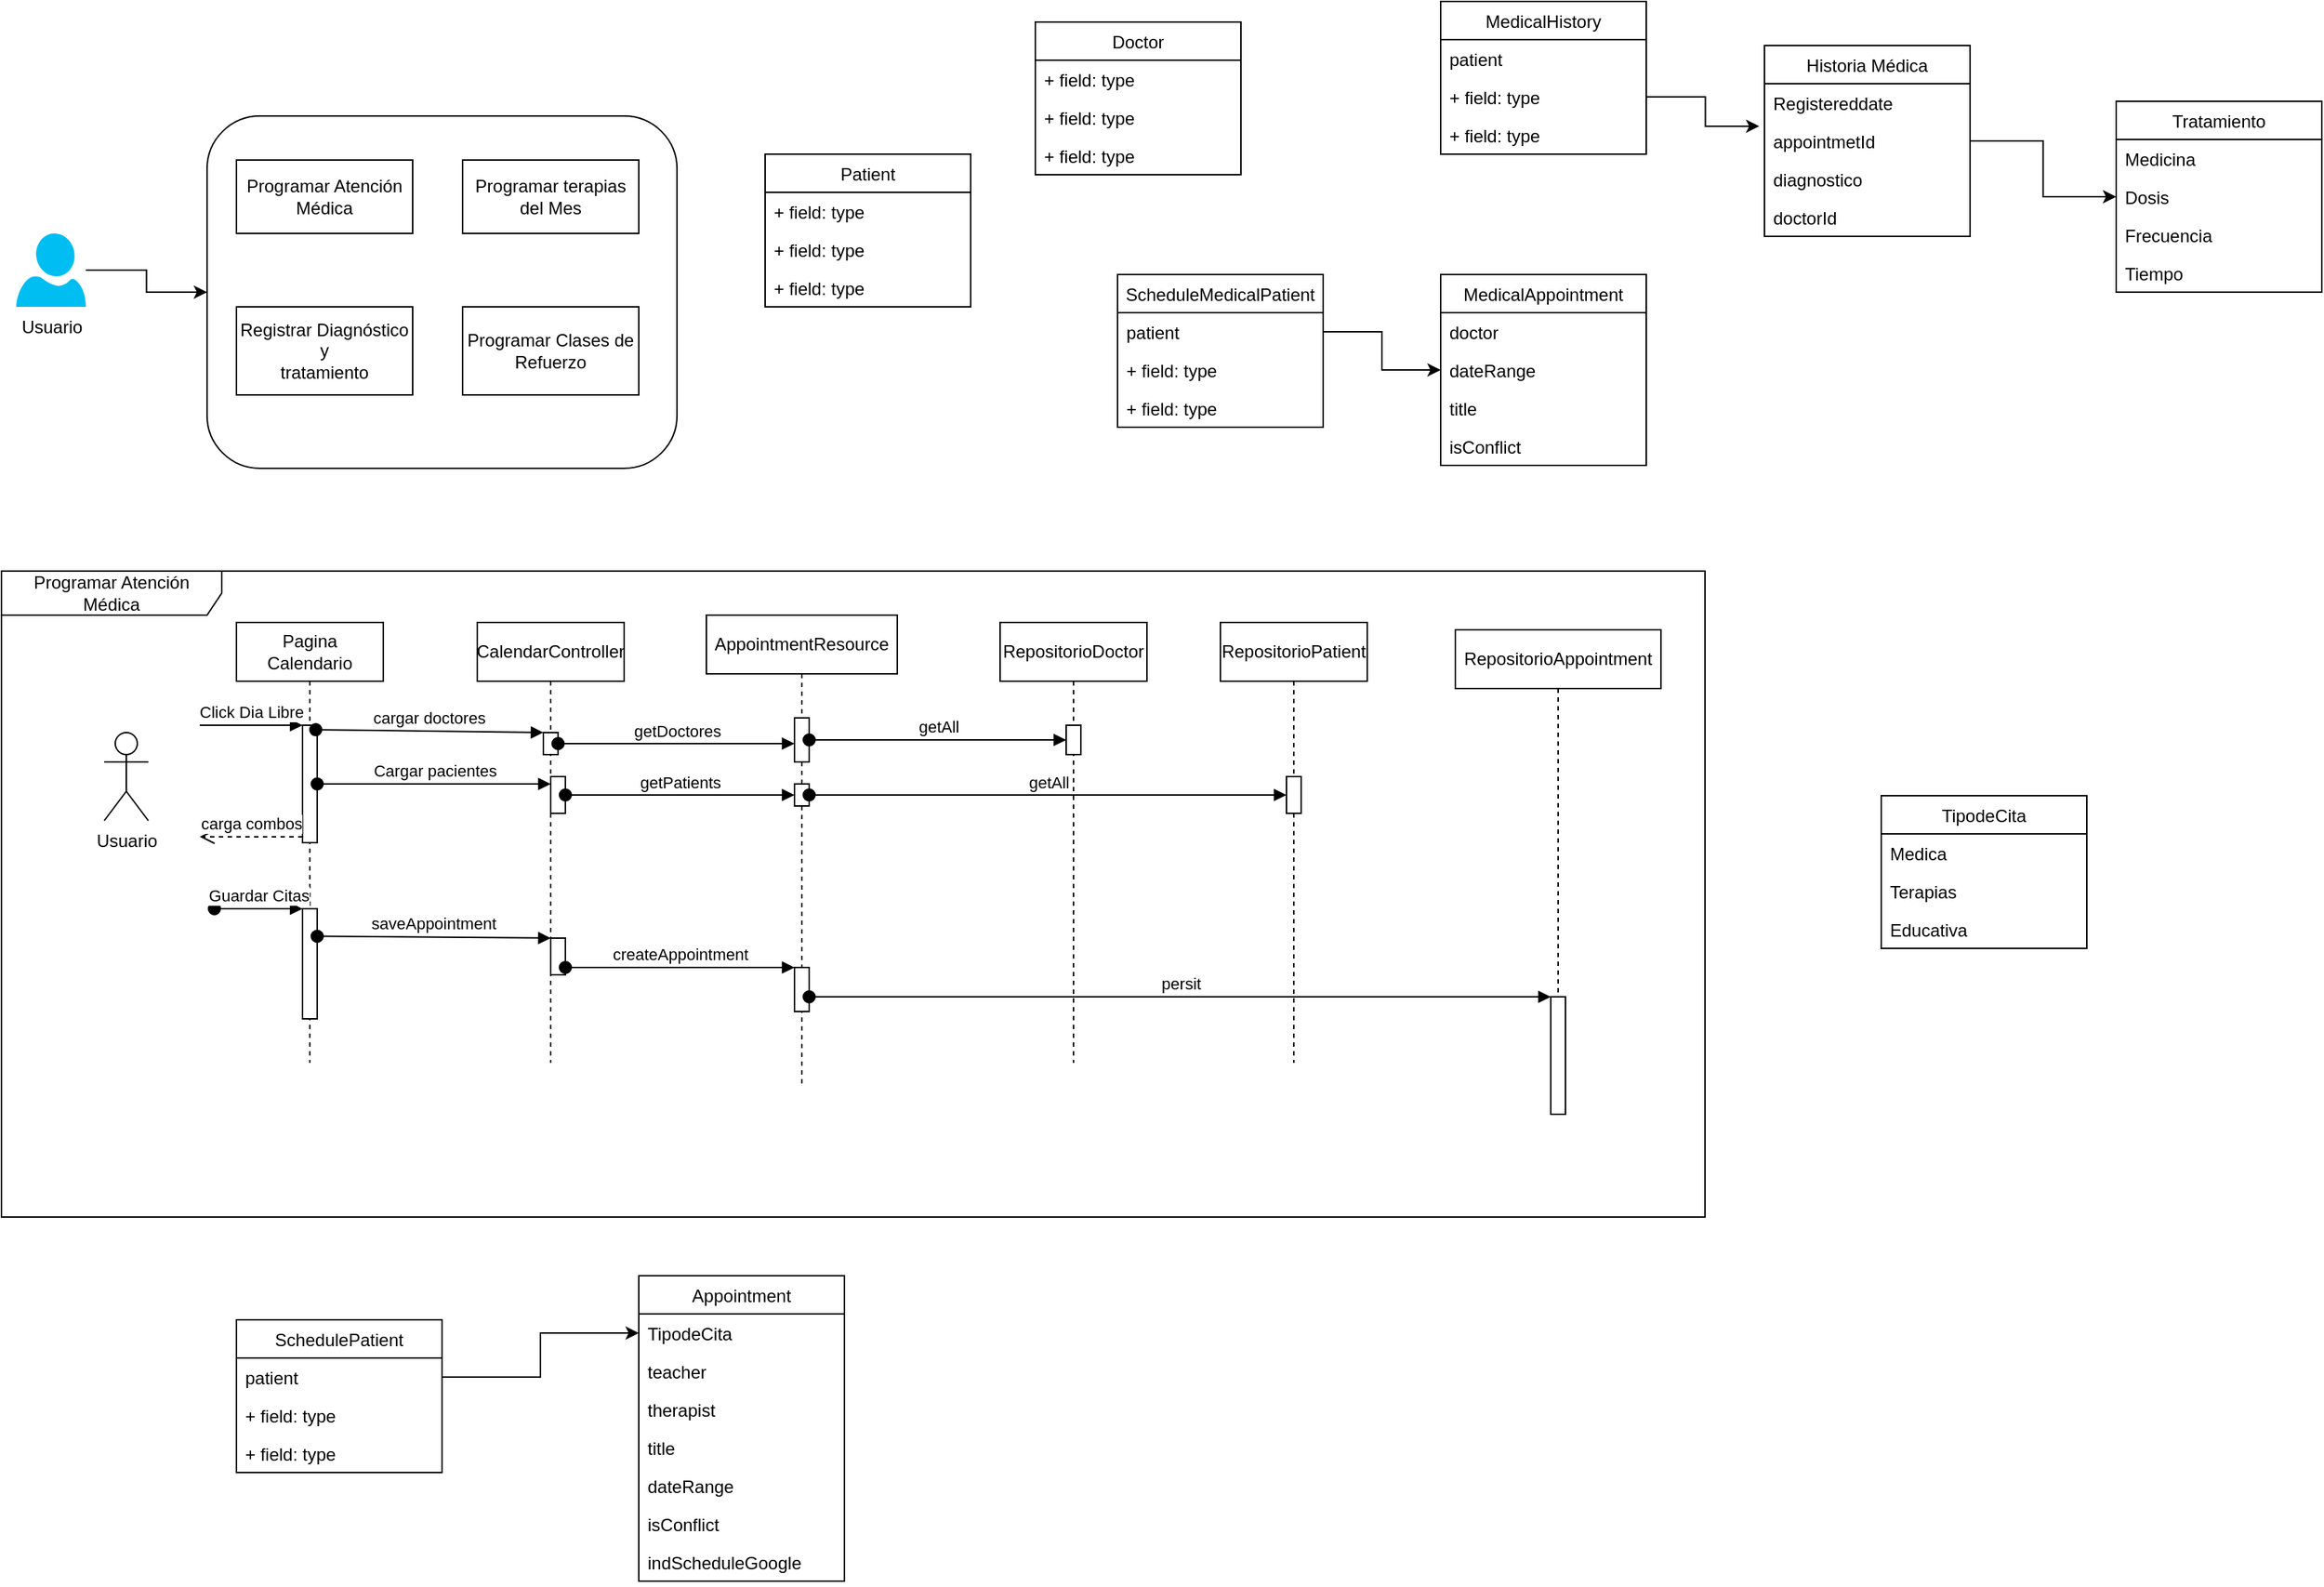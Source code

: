 <mxfile version="20.5.2" type="device"><diagram id="1wQzsUYv8DGshhQA8DcK" name="Página-1"><mxGraphModel dx="2062" dy="1284" grid="1" gridSize="10" guides="1" tooltips="1" connect="1" arrows="1" fold="1" page="1" pageScale="1" pageWidth="827" pageHeight="1169" math="0" shadow="0"><root><mxCell id="0"/><mxCell id="1" parent="0"/><mxCell id="sSPdWtcWhdDb-kHmD-bd-8" style="edgeStyle=orthogonalEdgeStyle;rounded=0;orthogonalLoop=1;jettySize=auto;html=1;" parent="1" source="sSPdWtcWhdDb-kHmD-bd-1" target="sSPdWtcWhdDb-kHmD-bd-3" edge="1"><mxGeometry relative="1" as="geometry"/></mxCell><mxCell id="sSPdWtcWhdDb-kHmD-bd-1" value="Usuario" style="verticalLabelPosition=bottom;html=1;verticalAlign=top;align=center;strokeColor=none;fillColor=#00BEF2;shape=mxgraph.azure.user;" parent="1" vertex="1"><mxGeometry x="50" y="170" width="47.5" height="50" as="geometry"/></mxCell><mxCell id="sSPdWtcWhdDb-kHmD-bd-3" value="" style="rounded=1;whiteSpace=wrap;html=1;" parent="1" vertex="1"><mxGeometry x="180" y="90" width="320" height="240" as="geometry"/></mxCell><mxCell id="sSPdWtcWhdDb-kHmD-bd-2" value="" style="shape=image;html=1;verticalAlign=top;verticalLabelPosition=bottom;labelBackgroundColor=#ffffff;imageAspect=0;aspect=fixed;image=https://cdn2.iconfinder.com/data/icons/crystalproject/16x16/actions/kdb_form.png" parent="1" vertex="1"><mxGeometry x="200" y="90" width="16" height="16" as="geometry"/></mxCell><mxCell id="sSPdWtcWhdDb-kHmD-bd-4" value="Programar Atención Médica" style="rounded=0;whiteSpace=wrap;html=1;" parent="1" vertex="1"><mxGeometry x="200" y="120" width="120" height="50" as="geometry"/></mxCell><mxCell id="sSPdWtcWhdDb-kHmD-bd-5" value="&lt;div&gt;Registrar Diagnóstico y&lt;/div&gt;&lt;div&gt;tratamiento&lt;/div&gt;" style="rounded=0;whiteSpace=wrap;html=1;" parent="1" vertex="1"><mxGeometry x="200" y="220" width="120" height="60" as="geometry"/></mxCell><mxCell id="sSPdWtcWhdDb-kHmD-bd-6" value="Programar terapias del Mes" style="rounded=0;whiteSpace=wrap;html=1;" parent="1" vertex="1"><mxGeometry x="354" y="120" width="120" height="50" as="geometry"/></mxCell><mxCell id="sSPdWtcWhdDb-kHmD-bd-7" value="Programar Clases de Refuerzo" style="rounded=0;whiteSpace=wrap;html=1;" parent="1" vertex="1"><mxGeometry x="354" y="220" width="120" height="60" as="geometry"/></mxCell><mxCell id="sSPdWtcWhdDb-kHmD-bd-13" value="Programar Atención Médica" style="shape=umlFrame;whiteSpace=wrap;html=1;width=150;height=30;" parent="1" vertex="1"><mxGeometry x="40" y="400" width="1160" height="440" as="geometry"/></mxCell><mxCell id="sSPdWtcWhdDb-kHmD-bd-15" value="Usuario" style="shape=umlActor;verticalLabelPosition=bottom;verticalAlign=top;html=1;" parent="1" vertex="1"><mxGeometry x="110" y="510" width="30" height="60" as="geometry"/></mxCell><mxCell id="sSPdWtcWhdDb-kHmD-bd-16" value="Pagina Calendario" style="shape=umlLifeline;perimeter=lifelinePerimeter;whiteSpace=wrap;html=1;container=1;collapsible=0;recursiveResize=0;outlineConnect=0;" parent="1" vertex="1"><mxGeometry x="200" y="435" width="100" height="300" as="geometry"/></mxCell><mxCell id="sSPdWtcWhdDb-kHmD-bd-21" value="" style="html=1;points=[];perimeter=orthogonalPerimeter;" parent="sSPdWtcWhdDb-kHmD-bd-16" vertex="1"><mxGeometry x="45" y="70" width="10" height="80" as="geometry"/></mxCell><mxCell id="sSPdWtcWhdDb-kHmD-bd-22" value="Click Dia Libre" style="html=1;verticalAlign=bottom;endArrow=block;entryX=0;entryY=0;rounded=0;" parent="sSPdWtcWhdDb-kHmD-bd-16" target="sSPdWtcWhdDb-kHmD-bd-21" edge="1"><mxGeometry relative="1" as="geometry"><mxPoint x="-25" y="70" as="sourcePoint"/></mxGeometry></mxCell><mxCell id="sSPdWtcWhdDb-kHmD-bd-23" value="carga combos" style="html=1;verticalAlign=bottom;endArrow=open;dashed=1;endSize=8;exitX=0;exitY=0.95;rounded=0;" parent="sSPdWtcWhdDb-kHmD-bd-16" source="sSPdWtcWhdDb-kHmD-bd-21" edge="1"><mxGeometry relative="1" as="geometry"><mxPoint x="-25" y="146" as="targetPoint"/></mxGeometry></mxCell><mxCell id="sSPdWtcWhdDb-kHmD-bd-74" value="" style="html=1;points=[];perimeter=orthogonalPerimeter;" parent="sSPdWtcWhdDb-kHmD-bd-16" vertex="1"><mxGeometry x="45" y="195" width="10" height="75" as="geometry"/></mxCell><mxCell id="sSPdWtcWhdDb-kHmD-bd-75" value="Guardar Citas" style="html=1;verticalAlign=bottom;startArrow=oval;endArrow=block;startSize=8;rounded=0;" parent="sSPdWtcWhdDb-kHmD-bd-16" target="sSPdWtcWhdDb-kHmD-bd-74" edge="1"><mxGeometry relative="1" as="geometry"><mxPoint x="-15" y="195" as="sourcePoint"/></mxGeometry></mxCell><mxCell id="sSPdWtcWhdDb-kHmD-bd-18" value="CalendarController" style="shape=umlLifeline;perimeter=lifelinePerimeter;whiteSpace=wrap;html=1;container=1;collapsible=0;recursiveResize=0;outlineConnect=0;" parent="1" vertex="1"><mxGeometry x="364" y="435" width="100" height="300" as="geometry"/></mxCell><mxCell id="sSPdWtcWhdDb-kHmD-bd-31" value="" style="html=1;points=[];perimeter=orthogonalPerimeter;" parent="sSPdWtcWhdDb-kHmD-bd-18" vertex="1"><mxGeometry x="45" y="75" width="10" height="15" as="geometry"/></mxCell><mxCell id="sSPdWtcWhdDb-kHmD-bd-33" value="" style="html=1;points=[];perimeter=orthogonalPerimeter;" parent="sSPdWtcWhdDb-kHmD-bd-18" vertex="1"><mxGeometry x="50" y="105" width="10" height="25" as="geometry"/></mxCell><mxCell id="sSPdWtcWhdDb-kHmD-bd-76" value="" style="html=1;points=[];perimeter=orthogonalPerimeter;" parent="sSPdWtcWhdDb-kHmD-bd-18" vertex="1"><mxGeometry x="50" y="215" width="10" height="25" as="geometry"/></mxCell><mxCell id="sSPdWtcWhdDb-kHmD-bd-19" value="AppointmentResource" style="shape=umlLifeline;perimeter=lifelinePerimeter;whiteSpace=wrap;html=1;container=1;collapsible=0;recursiveResize=0;outlineConnect=0;" parent="1" vertex="1"><mxGeometry x="520" y="430" width="130" height="320" as="geometry"/></mxCell><mxCell id="sSPdWtcWhdDb-kHmD-bd-62" value="" style="html=1;points=[];perimeter=orthogonalPerimeter;" parent="sSPdWtcWhdDb-kHmD-bd-19" vertex="1"><mxGeometry x="60" y="70" width="10" height="30" as="geometry"/></mxCell><mxCell id="sSPdWtcWhdDb-kHmD-bd-66" value="" style="html=1;points=[];perimeter=orthogonalPerimeter;" parent="sSPdWtcWhdDb-kHmD-bd-19" vertex="1"><mxGeometry x="60" y="115" width="10" height="15" as="geometry"/></mxCell><mxCell id="sSPdWtcWhdDb-kHmD-bd-78" value="" style="html=1;points=[];perimeter=orthogonalPerimeter;" parent="sSPdWtcWhdDb-kHmD-bd-19" vertex="1"><mxGeometry x="60" y="240" width="10" height="30" as="geometry"/></mxCell><mxCell id="sSPdWtcWhdDb-kHmD-bd-32" value="cargar doctores" style="html=1;verticalAlign=bottom;startArrow=oval;endArrow=block;startSize=8;rounded=0;exitX=0.9;exitY=0.038;exitDx=0;exitDy=0;exitPerimeter=0;" parent="1" source="sSPdWtcWhdDb-kHmD-bd-21" target="sSPdWtcWhdDb-kHmD-bd-31" edge="1"><mxGeometry relative="1" as="geometry"><mxPoint x="349" y="510" as="sourcePoint"/></mxGeometry></mxCell><mxCell id="sSPdWtcWhdDb-kHmD-bd-34" value="Cargar pacientes" style="html=1;verticalAlign=bottom;startArrow=oval;endArrow=block;startSize=8;rounded=0;" parent="1" source="sSPdWtcWhdDb-kHmD-bd-21" target="sSPdWtcWhdDb-kHmD-bd-33" edge="1"><mxGeometry relative="1" as="geometry"><mxPoint x="354" y="540" as="sourcePoint"/></mxGeometry></mxCell><mxCell id="sSPdWtcWhdDb-kHmD-bd-35" value="Historia Médica" style="swimlane;fontStyle=0;childLayout=stackLayout;horizontal=1;startSize=26;fillColor=none;horizontalStack=0;resizeParent=1;resizeParentMax=0;resizeLast=0;collapsible=1;marginBottom=0;" parent="1" vertex="1"><mxGeometry x="1240.5" y="42" width="140" height="130" as="geometry"/></mxCell><mxCell id="sSPdWtcWhdDb-kHmD-bd-36" value="Registereddate" style="text;strokeColor=none;fillColor=none;align=left;verticalAlign=top;spacingLeft=4;spacingRight=4;overflow=hidden;rotatable=0;points=[[0,0.5],[1,0.5]];portConstraint=eastwest;" parent="sSPdWtcWhdDb-kHmD-bd-35" vertex="1"><mxGeometry y="26" width="140" height="26" as="geometry"/></mxCell><mxCell id="sSPdWtcWhdDb-kHmD-bd-37" value="appointmetId" style="text;strokeColor=none;fillColor=none;align=left;verticalAlign=top;spacingLeft=4;spacingRight=4;overflow=hidden;rotatable=0;points=[[0,0.5],[1,0.5]];portConstraint=eastwest;" parent="sSPdWtcWhdDb-kHmD-bd-35" vertex="1"><mxGeometry y="52" width="140" height="26" as="geometry"/></mxCell><mxCell id="sSPdWtcWhdDb-kHmD-bd-38" value="diagnostico&#xA;" style="text;strokeColor=none;fillColor=none;align=left;verticalAlign=top;spacingLeft=4;spacingRight=4;overflow=hidden;rotatable=0;points=[[0,0.5],[1,0.5]];portConstraint=eastwest;" parent="sSPdWtcWhdDb-kHmD-bd-35" vertex="1"><mxGeometry y="78" width="140" height="26" as="geometry"/></mxCell><mxCell id="sSPdWtcWhdDb-kHmD-bd-54" value="doctorId" style="text;strokeColor=none;fillColor=none;align=left;verticalAlign=top;spacingLeft=4;spacingRight=4;overflow=hidden;rotatable=0;points=[[0,0.5],[1,0.5]];portConstraint=eastwest;" parent="sSPdWtcWhdDb-kHmD-bd-35" vertex="1"><mxGeometry y="104" width="140" height="26" as="geometry"/></mxCell><mxCell id="sSPdWtcWhdDb-kHmD-bd-39" value="MedicalAppointment" style="swimlane;fontStyle=0;childLayout=stackLayout;horizontal=1;startSize=26;fillColor=none;horizontalStack=0;resizeParent=1;resizeParentMax=0;resizeLast=0;collapsible=1;marginBottom=0;" parent="1" vertex="1"><mxGeometry x="1020" y="198" width="140" height="130" as="geometry"/></mxCell><mxCell id="sSPdWtcWhdDb-kHmD-bd-41" value="doctor" style="text;strokeColor=none;fillColor=none;align=left;verticalAlign=top;spacingLeft=4;spacingRight=4;overflow=hidden;rotatable=0;points=[[0,0.5],[1,0.5]];portConstraint=eastwest;" parent="sSPdWtcWhdDb-kHmD-bd-39" vertex="1"><mxGeometry y="26" width="140" height="26" as="geometry"/></mxCell><mxCell id="sSPdWtcWhdDb-kHmD-bd-42" value="dateRange" style="text;strokeColor=none;fillColor=none;align=left;verticalAlign=top;spacingLeft=4;spacingRight=4;overflow=hidden;rotatable=0;points=[[0,0.5],[1,0.5]];portConstraint=eastwest;" parent="sSPdWtcWhdDb-kHmD-bd-39" vertex="1"><mxGeometry y="52" width="140" height="26" as="geometry"/></mxCell><mxCell id="sSPdWtcWhdDb-kHmD-bd-53" value="title" style="text;strokeColor=none;fillColor=none;align=left;verticalAlign=top;spacingLeft=4;spacingRight=4;overflow=hidden;rotatable=0;points=[[0,0.5],[1,0.5]];portConstraint=eastwest;" parent="sSPdWtcWhdDb-kHmD-bd-39" vertex="1"><mxGeometry y="78" width="140" height="26" as="geometry"/></mxCell><mxCell id="sSPdWtcWhdDb-kHmD-bd-55" value="isConflict" style="text;strokeColor=none;fillColor=none;align=left;verticalAlign=top;spacingLeft=4;spacingRight=4;overflow=hidden;rotatable=0;points=[[0,0.5],[1,0.5]];portConstraint=eastwest;" parent="sSPdWtcWhdDb-kHmD-bd-39" vertex="1"><mxGeometry y="104" width="140" height="26" as="geometry"/></mxCell><mxCell id="sSPdWtcWhdDb-kHmD-bd-43" value="Patient" style="swimlane;fontStyle=0;childLayout=stackLayout;horizontal=1;startSize=26;fillColor=none;horizontalStack=0;resizeParent=1;resizeParentMax=0;resizeLast=0;collapsible=1;marginBottom=0;" parent="1" vertex="1"><mxGeometry x="560" y="116" width="140" height="104" as="geometry"/></mxCell><mxCell id="sSPdWtcWhdDb-kHmD-bd-44" value="+ field: type" style="text;strokeColor=none;fillColor=none;align=left;verticalAlign=top;spacingLeft=4;spacingRight=4;overflow=hidden;rotatable=0;points=[[0,0.5],[1,0.5]];portConstraint=eastwest;" parent="sSPdWtcWhdDb-kHmD-bd-43" vertex="1"><mxGeometry y="26" width="140" height="26" as="geometry"/></mxCell><mxCell id="sSPdWtcWhdDb-kHmD-bd-45" value="+ field: type" style="text;strokeColor=none;fillColor=none;align=left;verticalAlign=top;spacingLeft=4;spacingRight=4;overflow=hidden;rotatable=0;points=[[0,0.5],[1,0.5]];portConstraint=eastwest;" parent="sSPdWtcWhdDb-kHmD-bd-43" vertex="1"><mxGeometry y="52" width="140" height="26" as="geometry"/></mxCell><mxCell id="sSPdWtcWhdDb-kHmD-bd-46" value="+ field: type" style="text;strokeColor=none;fillColor=none;align=left;verticalAlign=top;spacingLeft=4;spacingRight=4;overflow=hidden;rotatable=0;points=[[0,0.5],[1,0.5]];portConstraint=eastwest;" parent="sSPdWtcWhdDb-kHmD-bd-43" vertex="1"><mxGeometry y="78" width="140" height="26" as="geometry"/></mxCell><mxCell id="sSPdWtcWhdDb-kHmD-bd-47" value="Tratamiento" style="swimlane;fontStyle=0;childLayout=stackLayout;horizontal=1;startSize=26;fillColor=none;horizontalStack=0;resizeParent=1;resizeParentMax=0;resizeLast=0;collapsible=1;marginBottom=0;" parent="1" vertex="1"><mxGeometry x="1480" y="80" width="140" height="130" as="geometry"/></mxCell><mxCell id="sSPdWtcWhdDb-kHmD-bd-49" value="Medicina" style="text;strokeColor=none;fillColor=none;align=left;verticalAlign=top;spacingLeft=4;spacingRight=4;overflow=hidden;rotatable=0;points=[[0,0.5],[1,0.5]];portConstraint=eastwest;" parent="sSPdWtcWhdDb-kHmD-bd-47" vertex="1"><mxGeometry y="26" width="140" height="26" as="geometry"/></mxCell><mxCell id="sSPdWtcWhdDb-kHmD-bd-50" value="Dosis" style="text;strokeColor=none;fillColor=none;align=left;verticalAlign=top;spacingLeft=4;spacingRight=4;overflow=hidden;rotatable=0;points=[[0,0.5],[1,0.5]];portConstraint=eastwest;" parent="sSPdWtcWhdDb-kHmD-bd-47" vertex="1"><mxGeometry y="52" width="140" height="26" as="geometry"/></mxCell><mxCell id="sSPdWtcWhdDb-kHmD-bd-51" value="Frecuencia" style="text;strokeColor=none;fillColor=none;align=left;verticalAlign=top;spacingLeft=4;spacingRight=4;overflow=hidden;rotatable=0;points=[[0,0.5],[1,0.5]];portConstraint=eastwest;" parent="sSPdWtcWhdDb-kHmD-bd-47" vertex="1"><mxGeometry y="78" width="140" height="26" as="geometry"/></mxCell><mxCell id="sSPdWtcWhdDb-kHmD-bd-52" value="Tiempo" style="text;strokeColor=none;fillColor=none;align=left;verticalAlign=top;spacingLeft=4;spacingRight=4;overflow=hidden;rotatable=0;points=[[0,0.5],[1,0.5]];portConstraint=eastwest;" parent="sSPdWtcWhdDb-kHmD-bd-47" vertex="1"><mxGeometry y="104" width="140" height="26" as="geometry"/></mxCell><mxCell id="sSPdWtcWhdDb-kHmD-bd-56" value="Doctor" style="swimlane;fontStyle=0;childLayout=stackLayout;horizontal=1;startSize=26;fillColor=none;horizontalStack=0;resizeParent=1;resizeParentMax=0;resizeLast=0;collapsible=1;marginBottom=0;" parent="1" vertex="1"><mxGeometry x="744" y="26" width="140" height="104" as="geometry"/></mxCell><mxCell id="sSPdWtcWhdDb-kHmD-bd-57" value="+ field: type" style="text;strokeColor=none;fillColor=none;align=left;verticalAlign=top;spacingLeft=4;spacingRight=4;overflow=hidden;rotatable=0;points=[[0,0.5],[1,0.5]];portConstraint=eastwest;" parent="sSPdWtcWhdDb-kHmD-bd-56" vertex="1"><mxGeometry y="26" width="140" height="26" as="geometry"/></mxCell><mxCell id="sSPdWtcWhdDb-kHmD-bd-58" value="+ field: type" style="text;strokeColor=none;fillColor=none;align=left;verticalAlign=top;spacingLeft=4;spacingRight=4;overflow=hidden;rotatable=0;points=[[0,0.5],[1,0.5]];portConstraint=eastwest;" parent="sSPdWtcWhdDb-kHmD-bd-56" vertex="1"><mxGeometry y="52" width="140" height="26" as="geometry"/></mxCell><mxCell id="sSPdWtcWhdDb-kHmD-bd-59" value="+ field: type" style="text;strokeColor=none;fillColor=none;align=left;verticalAlign=top;spacingLeft=4;spacingRight=4;overflow=hidden;rotatable=0;points=[[0,0.5],[1,0.5]];portConstraint=eastwest;" parent="sSPdWtcWhdDb-kHmD-bd-56" vertex="1"><mxGeometry y="78" width="140" height="26" as="geometry"/></mxCell><mxCell id="sSPdWtcWhdDb-kHmD-bd-60" value="RepositorioDoctor" style="shape=umlLifeline;perimeter=lifelinePerimeter;whiteSpace=wrap;html=1;container=1;collapsible=0;recursiveResize=0;outlineConnect=0;" parent="1" vertex="1"><mxGeometry x="720" y="435" width="100" height="300" as="geometry"/></mxCell><mxCell id="sSPdWtcWhdDb-kHmD-bd-64" value="" style="html=1;points=[];perimeter=orthogonalPerimeter;" parent="sSPdWtcWhdDb-kHmD-bd-60" vertex="1"><mxGeometry x="45" y="70" width="10" height="20" as="geometry"/></mxCell><mxCell id="sSPdWtcWhdDb-kHmD-bd-61" value="RepositorioPatient" style="shape=umlLifeline;perimeter=lifelinePerimeter;whiteSpace=wrap;html=1;container=1;collapsible=0;recursiveResize=0;outlineConnect=0;" parent="1" vertex="1"><mxGeometry x="870" y="435" width="100" height="300" as="geometry"/></mxCell><mxCell id="sSPdWtcWhdDb-kHmD-bd-70" value="" style="html=1;points=[];perimeter=orthogonalPerimeter;" parent="sSPdWtcWhdDb-kHmD-bd-61" vertex="1"><mxGeometry x="45" y="105" width="10" height="25" as="geometry"/></mxCell><mxCell id="sSPdWtcWhdDb-kHmD-bd-63" value="getDoctores" style="html=1;verticalAlign=bottom;startArrow=oval;endArrow=block;startSize=8;rounded=0;" parent="1" source="sSPdWtcWhdDb-kHmD-bd-31" target="sSPdWtcWhdDb-kHmD-bd-62" edge="1"><mxGeometry relative="1" as="geometry"><mxPoint x="520" y="500" as="sourcePoint"/></mxGeometry></mxCell><mxCell id="sSPdWtcWhdDb-kHmD-bd-65" value="getAll" style="html=1;verticalAlign=bottom;startArrow=oval;endArrow=block;startSize=8;rounded=0;" parent="1" source="sSPdWtcWhdDb-kHmD-bd-62" target="sSPdWtcWhdDb-kHmD-bd-64" edge="1"><mxGeometry relative="1" as="geometry"><mxPoint x="705" y="505" as="sourcePoint"/></mxGeometry></mxCell><mxCell id="sSPdWtcWhdDb-kHmD-bd-67" value="getPatients" style="html=1;verticalAlign=bottom;startArrow=oval;endArrow=block;startSize=8;rounded=0;" parent="1" source="sSPdWtcWhdDb-kHmD-bd-33" target="sSPdWtcWhdDb-kHmD-bd-66" edge="1"><mxGeometry relative="1" as="geometry"><mxPoint x="520" y="545" as="sourcePoint"/></mxGeometry></mxCell><mxCell id="sSPdWtcWhdDb-kHmD-bd-71" value="getAll" style="html=1;verticalAlign=bottom;startArrow=oval;endArrow=block;startSize=8;rounded=0;" parent="1" source="sSPdWtcWhdDb-kHmD-bd-66" target="sSPdWtcWhdDb-kHmD-bd-70" edge="1"><mxGeometry relative="1" as="geometry"><mxPoint x="855" y="540" as="sourcePoint"/></mxGeometry></mxCell><mxCell id="sSPdWtcWhdDb-kHmD-bd-77" value="saveAppointment" style="html=1;verticalAlign=bottom;startArrow=oval;endArrow=block;startSize=8;rounded=0;exitX=1;exitY=0.25;exitDx=0;exitDy=0;exitPerimeter=0;" parent="1" source="sSPdWtcWhdDb-kHmD-bd-74" target="sSPdWtcWhdDb-kHmD-bd-76" edge="1"><mxGeometry relative="1" as="geometry"><mxPoint x="354" y="650" as="sourcePoint"/></mxGeometry></mxCell><mxCell id="sSPdWtcWhdDb-kHmD-bd-79" value="createAppointment" style="html=1;verticalAlign=bottom;startArrow=oval;endArrow=block;startSize=8;rounded=0;" parent="1" source="sSPdWtcWhdDb-kHmD-bd-76" target="sSPdWtcWhdDb-kHmD-bd-78" edge="1"><mxGeometry relative="1" as="geometry"><mxPoint x="520" y="670" as="sourcePoint"/></mxGeometry></mxCell><mxCell id="sSPdWtcWhdDb-kHmD-bd-80" value="RepositorioAppointment" style="shape=umlLifeline;perimeter=lifelinePerimeter;whiteSpace=wrap;html=1;container=1;collapsible=0;recursiveResize=0;outlineConnect=0;" parent="1" vertex="1"><mxGeometry x="1030" y="440" width="140" height="330" as="geometry"/></mxCell><mxCell id="sSPdWtcWhdDb-kHmD-bd-81" value="" style="html=1;points=[];perimeter=orthogonalPerimeter;" parent="sSPdWtcWhdDb-kHmD-bd-80" vertex="1"><mxGeometry x="65" y="250" width="10" height="80" as="geometry"/></mxCell><mxCell id="sSPdWtcWhdDb-kHmD-bd-82" value="persit" style="html=1;verticalAlign=bottom;startArrow=oval;endArrow=block;startSize=8;rounded=0;" parent="1" source="sSPdWtcWhdDb-kHmD-bd-78" target="sSPdWtcWhdDb-kHmD-bd-81" edge="1"><mxGeometry relative="1" as="geometry"><mxPoint x="1035" y="690" as="sourcePoint"/></mxGeometry></mxCell><mxCell id="-tmU0XoAu9uW2zujl_kn-1" value="TipodeCita" style="swimlane;fontStyle=0;childLayout=stackLayout;horizontal=1;startSize=26;fillColor=none;horizontalStack=0;resizeParent=1;resizeParentMax=0;resizeLast=0;collapsible=1;marginBottom=0;" vertex="1" parent="1"><mxGeometry x="1320" y="553" width="140" height="104" as="geometry"/></mxCell><mxCell id="-tmU0XoAu9uW2zujl_kn-2" value="Medica" style="text;strokeColor=none;fillColor=none;align=left;verticalAlign=top;spacingLeft=4;spacingRight=4;overflow=hidden;rotatable=0;points=[[0,0.5],[1,0.5]];portConstraint=eastwest;" vertex="1" parent="-tmU0XoAu9uW2zujl_kn-1"><mxGeometry y="26" width="140" height="26" as="geometry"/></mxCell><mxCell id="-tmU0XoAu9uW2zujl_kn-3" value="Terapias" style="text;strokeColor=none;fillColor=none;align=left;verticalAlign=top;spacingLeft=4;spacingRight=4;overflow=hidden;rotatable=0;points=[[0,0.5],[1,0.5]];portConstraint=eastwest;" vertex="1" parent="-tmU0XoAu9uW2zujl_kn-1"><mxGeometry y="52" width="140" height="26" as="geometry"/></mxCell><mxCell id="-tmU0XoAu9uW2zujl_kn-4" value="Educativa" style="text;strokeColor=none;fillColor=none;align=left;verticalAlign=top;spacingLeft=4;spacingRight=4;overflow=hidden;rotatable=0;points=[[0,0.5],[1,0.5]];portConstraint=eastwest;" vertex="1" parent="-tmU0XoAu9uW2zujl_kn-1"><mxGeometry y="78" width="140" height="26" as="geometry"/></mxCell><mxCell id="-tmU0XoAu9uW2zujl_kn-5" value="Appointment" style="swimlane;fontStyle=0;childLayout=stackLayout;horizontal=1;startSize=26;fillColor=none;horizontalStack=0;resizeParent=1;resizeParentMax=0;resizeLast=0;collapsible=1;marginBottom=0;" vertex="1" parent="1"><mxGeometry x="474" y="880" width="140" height="208" as="geometry"/></mxCell><mxCell id="-tmU0XoAu9uW2zujl_kn-6" value="TipodeCita" style="text;strokeColor=none;fillColor=none;align=left;verticalAlign=top;spacingLeft=4;spacingRight=4;overflow=hidden;rotatable=0;points=[[0,0.5],[1,0.5]];portConstraint=eastwest;" vertex="1" parent="-tmU0XoAu9uW2zujl_kn-5"><mxGeometry y="26" width="140" height="26" as="geometry"/></mxCell><mxCell id="-tmU0XoAu9uW2zujl_kn-8" value="teacher" style="text;strokeColor=none;fillColor=none;align=left;verticalAlign=top;spacingLeft=4;spacingRight=4;overflow=hidden;rotatable=0;points=[[0,0.5],[1,0.5]];portConstraint=eastwest;" vertex="1" parent="-tmU0XoAu9uW2zujl_kn-5"><mxGeometry y="52" width="140" height="26" as="geometry"/></mxCell><mxCell id="-tmU0XoAu9uW2zujl_kn-9" value="therapist" style="text;strokeColor=none;fillColor=none;align=left;verticalAlign=top;spacingLeft=4;spacingRight=4;overflow=hidden;rotatable=0;points=[[0,0.5],[1,0.5]];portConstraint=eastwest;" vertex="1" parent="-tmU0XoAu9uW2zujl_kn-5"><mxGeometry y="78" width="140" height="26" as="geometry"/></mxCell><mxCell id="-tmU0XoAu9uW2zujl_kn-10" value="title" style="text;strokeColor=none;fillColor=none;align=left;verticalAlign=top;spacingLeft=4;spacingRight=4;overflow=hidden;rotatable=0;points=[[0,0.5],[1,0.5]];portConstraint=eastwest;" vertex="1" parent="-tmU0XoAu9uW2zujl_kn-5"><mxGeometry y="104" width="140" height="26" as="geometry"/></mxCell><mxCell id="-tmU0XoAu9uW2zujl_kn-11" value="dateRange" style="text;strokeColor=none;fillColor=none;align=left;verticalAlign=top;spacingLeft=4;spacingRight=4;overflow=hidden;rotatable=0;points=[[0,0.5],[1,0.5]];portConstraint=eastwest;" vertex="1" parent="-tmU0XoAu9uW2zujl_kn-5"><mxGeometry y="130" width="140" height="26" as="geometry"/></mxCell><mxCell id="-tmU0XoAu9uW2zujl_kn-13" value="isConflict" style="text;strokeColor=none;fillColor=none;align=left;verticalAlign=top;spacingLeft=4;spacingRight=4;overflow=hidden;rotatable=0;points=[[0,0.5],[1,0.5]];portConstraint=eastwest;" vertex="1" parent="-tmU0XoAu9uW2zujl_kn-5"><mxGeometry y="156" width="140" height="26" as="geometry"/></mxCell><mxCell id="-tmU0XoAu9uW2zujl_kn-14" value="indScheduleGoogle" style="text;strokeColor=none;fillColor=none;align=left;verticalAlign=top;spacingLeft=4;spacingRight=4;overflow=hidden;rotatable=0;points=[[0,0.5],[1,0.5]];portConstraint=eastwest;" vertex="1" parent="-tmU0XoAu9uW2zujl_kn-5"><mxGeometry y="182" width="140" height="26" as="geometry"/></mxCell><mxCell id="-tmU0XoAu9uW2zujl_kn-15" value="SchedulePatient" style="swimlane;fontStyle=0;childLayout=stackLayout;horizontal=1;startSize=26;fillColor=none;horizontalStack=0;resizeParent=1;resizeParentMax=0;resizeLast=0;collapsible=1;marginBottom=0;" vertex="1" parent="1"><mxGeometry x="200" y="910" width="140" height="104" as="geometry"/></mxCell><mxCell id="-tmU0XoAu9uW2zujl_kn-16" value="patient" style="text;strokeColor=none;fillColor=none;align=left;verticalAlign=top;spacingLeft=4;spacingRight=4;overflow=hidden;rotatable=0;points=[[0,0.5],[1,0.5]];portConstraint=eastwest;" vertex="1" parent="-tmU0XoAu9uW2zujl_kn-15"><mxGeometry y="26" width="140" height="26" as="geometry"/></mxCell><mxCell id="-tmU0XoAu9uW2zujl_kn-17" value="+ field: type" style="text;strokeColor=none;fillColor=none;align=left;verticalAlign=top;spacingLeft=4;spacingRight=4;overflow=hidden;rotatable=0;points=[[0,0.5],[1,0.5]];portConstraint=eastwest;" vertex="1" parent="-tmU0XoAu9uW2zujl_kn-15"><mxGeometry y="52" width="140" height="26" as="geometry"/></mxCell><mxCell id="-tmU0XoAu9uW2zujl_kn-18" value="+ field: type" style="text;strokeColor=none;fillColor=none;align=left;verticalAlign=top;spacingLeft=4;spacingRight=4;overflow=hidden;rotatable=0;points=[[0,0.5],[1,0.5]];portConstraint=eastwest;" vertex="1" parent="-tmU0XoAu9uW2zujl_kn-15"><mxGeometry y="78" width="140" height="26" as="geometry"/></mxCell><mxCell id="-tmU0XoAu9uW2zujl_kn-19" value="ScheduleMedicalPatient" style="swimlane;fontStyle=0;childLayout=stackLayout;horizontal=1;startSize=26;fillColor=none;horizontalStack=0;resizeParent=1;resizeParentMax=0;resizeLast=0;collapsible=1;marginBottom=0;" vertex="1" parent="1"><mxGeometry x="800" y="198" width="140" height="104" as="geometry"/></mxCell><mxCell id="-tmU0XoAu9uW2zujl_kn-20" value="patient" style="text;strokeColor=none;fillColor=none;align=left;verticalAlign=top;spacingLeft=4;spacingRight=4;overflow=hidden;rotatable=0;points=[[0,0.5],[1,0.5]];portConstraint=eastwest;" vertex="1" parent="-tmU0XoAu9uW2zujl_kn-19"><mxGeometry y="26" width="140" height="26" as="geometry"/></mxCell><mxCell id="-tmU0XoAu9uW2zujl_kn-21" value="+ field: type" style="text;strokeColor=none;fillColor=none;align=left;verticalAlign=top;spacingLeft=4;spacingRight=4;overflow=hidden;rotatable=0;points=[[0,0.5],[1,0.5]];portConstraint=eastwest;" vertex="1" parent="-tmU0XoAu9uW2zujl_kn-19"><mxGeometry y="52" width="140" height="26" as="geometry"/></mxCell><mxCell id="-tmU0XoAu9uW2zujl_kn-22" value="+ field: type" style="text;strokeColor=none;fillColor=none;align=left;verticalAlign=top;spacingLeft=4;spacingRight=4;overflow=hidden;rotatable=0;points=[[0,0.5],[1,0.5]];portConstraint=eastwest;" vertex="1" parent="-tmU0XoAu9uW2zujl_kn-19"><mxGeometry y="78" width="140" height="26" as="geometry"/></mxCell><mxCell id="-tmU0XoAu9uW2zujl_kn-24" style="edgeStyle=orthogonalEdgeStyle;rounded=0;orthogonalLoop=1;jettySize=auto;html=1;entryX=0;entryY=0.5;entryDx=0;entryDy=0;" edge="1" parent="1" source="-tmU0XoAu9uW2zujl_kn-16" target="-tmU0XoAu9uW2zujl_kn-6"><mxGeometry relative="1" as="geometry"/></mxCell><mxCell id="-tmU0XoAu9uW2zujl_kn-25" style="edgeStyle=orthogonalEdgeStyle;rounded=0;orthogonalLoop=1;jettySize=auto;html=1;entryX=0;entryY=0.5;entryDx=0;entryDy=0;" edge="1" parent="1" source="-tmU0XoAu9uW2zujl_kn-20" target="sSPdWtcWhdDb-kHmD-bd-42"><mxGeometry relative="1" as="geometry"/></mxCell><mxCell id="-tmU0XoAu9uW2zujl_kn-26" style="edgeStyle=orthogonalEdgeStyle;rounded=0;orthogonalLoop=1;jettySize=auto;html=1;entryX=0;entryY=0.5;entryDx=0;entryDy=0;" edge="1" parent="1" source="sSPdWtcWhdDb-kHmD-bd-37" target="sSPdWtcWhdDb-kHmD-bd-50"><mxGeometry relative="1" as="geometry"/></mxCell><mxCell id="-tmU0XoAu9uW2zujl_kn-27" value="MedicalHistory" style="swimlane;fontStyle=0;childLayout=stackLayout;horizontal=1;startSize=26;fillColor=none;horizontalStack=0;resizeParent=1;resizeParentMax=0;resizeLast=0;collapsible=1;marginBottom=0;" vertex="1" parent="1"><mxGeometry x="1020" y="12" width="140" height="104" as="geometry"/></mxCell><mxCell id="-tmU0XoAu9uW2zujl_kn-28" value="patient" style="text;strokeColor=none;fillColor=none;align=left;verticalAlign=top;spacingLeft=4;spacingRight=4;overflow=hidden;rotatable=0;points=[[0,0.5],[1,0.5]];portConstraint=eastwest;" vertex="1" parent="-tmU0XoAu9uW2zujl_kn-27"><mxGeometry y="26" width="140" height="26" as="geometry"/></mxCell><mxCell id="-tmU0XoAu9uW2zujl_kn-29" value="+ field: type" style="text;strokeColor=none;fillColor=none;align=left;verticalAlign=top;spacingLeft=4;spacingRight=4;overflow=hidden;rotatable=0;points=[[0,0.5],[1,0.5]];portConstraint=eastwest;" vertex="1" parent="-tmU0XoAu9uW2zujl_kn-27"><mxGeometry y="52" width="140" height="26" as="geometry"/></mxCell><mxCell id="-tmU0XoAu9uW2zujl_kn-30" value="+ field: type" style="text;strokeColor=none;fillColor=none;align=left;verticalAlign=top;spacingLeft=4;spacingRight=4;overflow=hidden;rotatable=0;points=[[0,0.5],[1,0.5]];portConstraint=eastwest;" vertex="1" parent="-tmU0XoAu9uW2zujl_kn-27"><mxGeometry y="78" width="140" height="26" as="geometry"/></mxCell><mxCell id="-tmU0XoAu9uW2zujl_kn-31" style="edgeStyle=orthogonalEdgeStyle;rounded=0;orthogonalLoop=1;jettySize=auto;html=1;entryX=-0.025;entryY=0.115;entryDx=0;entryDy=0;entryPerimeter=0;" edge="1" parent="1" source="-tmU0XoAu9uW2zujl_kn-29" target="sSPdWtcWhdDb-kHmD-bd-37"><mxGeometry relative="1" as="geometry"/></mxCell></root></mxGraphModel></diagram></mxfile>